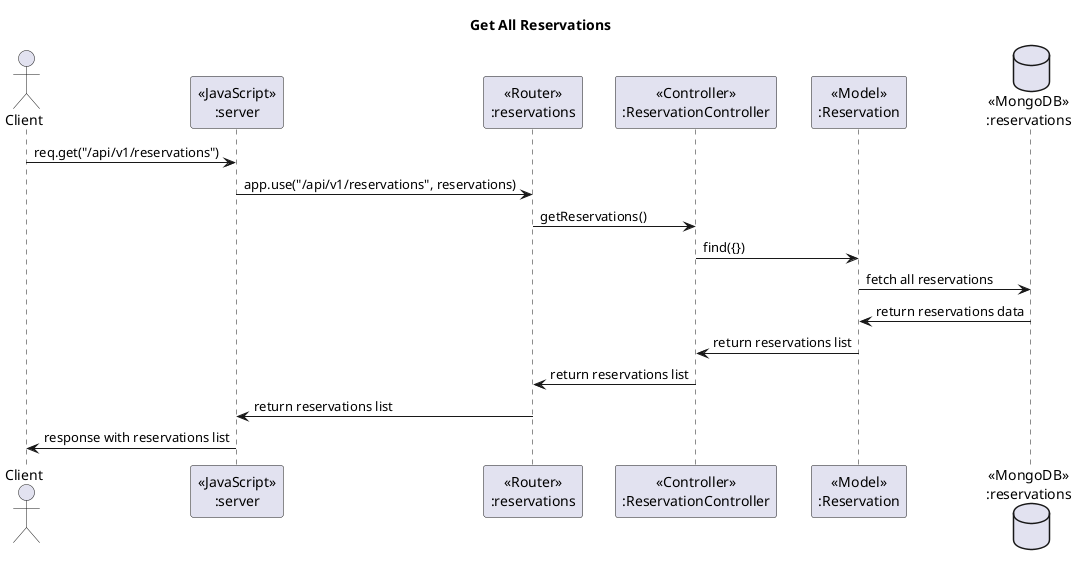 @startuml
title Get All Reservations

actor Client
participant "«JavaScript»\n:server" as Server
participant "«Router»\n:reservations" as Router
participant "«Controller»\n:ReservationController" as Controller
participant "«Model»\n:Reservation" as Model
database "«MongoDB»\n:reservations" as Database

Client -> Server: req.get("/api/v1/reservations")
Server -> Router: app.use("/api/v1/reservations", reservations)
Router -> Controller: getReservations()
Controller -> Model: find({})
Model -> Database: fetch all reservations
Database -> Model: return reservations data
Model -> Controller: return reservations list
Controller -> Router: return reservations list
Router -> Server: return reservations list
Server -> Client: response with reservations list

@enduml
